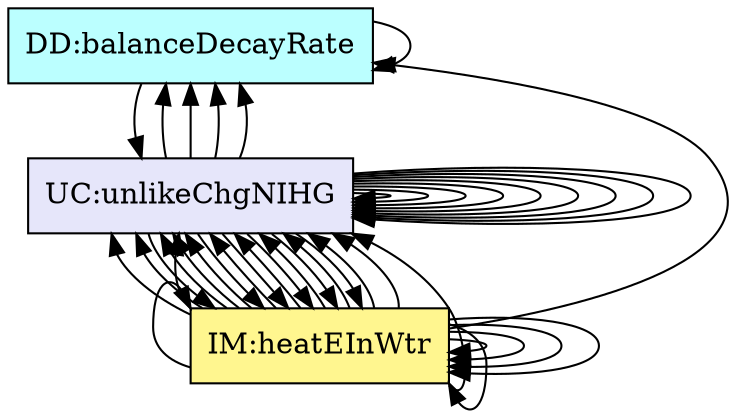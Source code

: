digraph allvsall {
	dataDefn:wVol -> instance:assumpVCN;
	dataDefn:wVol -> dataDefn:tankVol;
	theory:consThermECS -> instance:assumpTEO;
	theory:sensHeat -> instance:assumpWAL;
	theory:nwtnCoolingTM -> instance:assumpHTCC;
	theory:rocTempSimpRC -> instance:assumpCWTAT;
	theory:rocTempSimpRC -> instance:assumpDWCoW;
	theory:rocTempSimpRC -> instance:assumpSHECoW;
	theory:rocTempSimpRC -> theory:consThermECS;
	theory:rocTempSimpRC -> theory:rocTempSimpRC;
	theory:htFluxC -> instance:assumpLCCCW;
	theory:htFluxC -> instance:assumpTHCCoT;
	theory:htFluxC -> theory:nwtnCoolingTM;
	theory:eBalanceOnWtrRC -> instance:assumpWAL;
	theory:eBalanceOnWtrRC -> instance:assumpPIT;
	theory:eBalanceOnWtrRC -> instance:assumpNIHGBW;
	theory:eBalanceOnWtrRC -> dataDefn:tauW;
	theory:eBalanceOnWtrRC -> theory:rocTempSimpRC;
	theory:eBalanceOnWtrRC -> theory:htFluxC;
	theory:heatEInWtrIM -> instance:assumpWAL;
	theory:heatEInWtrIM -> instance:assumpAPT;
	theory:heatEInWtrIM -> theory:sensHeat;
	instance:findMass -> dataDefn:wMass;
	instance:findMass -> dataDefn:wVol;
	instance:findMass -> dataDefn:tankVol;
	instance:findMass -> theory:eBalanceOnWtrRC;
	instance:findMass -> instance:inputValues;
	instance:outputInputDerivVals -> dataDefn:tauW;
	instance:outputInputDerivVals -> instance:inputValues;
	instance:outputInputDerivVals -> instance:findMass;
	instance:calcValues -> theory:eBalanceOnWtrRC;
	instance:calcValues -> theory:heatEInWtrIM;
	instance:outputValues -> theory:eBalanceOnWtrRC;
	instance:outputValues -> theory:heatEInWtrIM;
	instance:likeChgTCVOD -> instance:assumpTHCCoT;
	instance:likeChgTCVOL -> instance:assumpTHCCoL;
	instance:likeChgDT -> instance:assumpCTNTD;
	instance:likeChgTLH -> instance:assumpPIT;
	instance:unlikeChgWFS -> instance:assumpWAL;
	instance:unlikeChgNIHG -> instance:assumpNIHGBW;
	instance:unlikeChgNIHG -> theory:eBalanceOnWtrRC;


	instance:assumpTEO	[shape=box, color=black, style=filled, fillcolor=mistyrose, label="A:assumpTEO"];
	instance:assumpHTCC	[shape=box, color=black, style=filled, fillcolor=mistyrose, label="A:assumpHTCC"];
	instance:assumpCWTAT	[shape=box, color=black, style=filled, fillcolor=mistyrose, label="A:assumpCWTAT"];
	instance:assumpDWCoW	[shape=box, color=black, style=filled, fillcolor=mistyrose, label="A:assumpDWCoW"];
	instance:assumpSHECoW	[shape=box, color=black, style=filled, fillcolor=mistyrose, label="A:assumpSHECoW"];
	instance:assumpLCCCW	[shape=box, color=black, style=filled, fillcolor=mistyrose, label="A:assumpLCCCW"];
	instance:assumpTHCCoT	[shape=box, color=black, style=filled, fillcolor=mistyrose, label="A:assumpTHCCoT"];
	instance:assumpTHCCoL	[shape=box, color=black, style=filled, fillcolor=mistyrose, label="A:assumpTHCCoL"];
	instance:assumpCTNTD	[shape=box, color=black, style=filled, fillcolor=mistyrose, label="A:assumpCTNTD"];
	instance:assumpWAL	[shape=box, color=black, style=filled, fillcolor=mistyrose, label="A:assumpWAL"];
	instance:assumpPIT	[shape=box, color=black, style=filled, fillcolor=mistyrose, label="A:assumpPIT"];
	instance:assumpNIHGBW	[shape=box, color=black, style=filled, fillcolor=mistyrose, label="A:assumpNIHGBW"];
	instance:assumpAPT	[shape=box, color=black, style=filled, fillcolor=mistyrose, label="A:assumpAPT"];
	instance:assumpVCN	[shape=box, color=black, style=filled, fillcolor=mistyrose, label="A:assumpVCN"];

	subgraph A {
	rank="same"
	{instance:assumpTEO, instance:assumpHTCC, instance:assumpCWTAT, instance:assumpDWCoW, instance:assumpSHECoW, instance:assumpLCCCW, instance:assumpTHCCoT, instance:assumpTHCCoL, instance:assumpCTNTD, instance:assumpWAL, instance:assumpPIT, instance:assumpNIHGBW, instance:assumpAPT, instance:assumpVCN}
	}

	dataDefn:wMass	[shape=box, color=black, style=filled, fillcolor=paleturquoise1, label="DD:waterMass"];
	dataDefn:wVol	[shape=box, color=black, style=filled, fillcolor=paleturquoise1, label="DD:waterVolume.nopcm"];
	dataDefn:tankVol	[shape=box, color=black, style=filled, fillcolor=paleturquoise1, label="DD:tankVolume"];
	dataDefn:tauW	[shape=box, color=black, style=filled, fillcolor=paleturquoise1, label="DD:balanceDecayRate"];

	subgraph DD {
	rank="same"
	{dataDefn:wMass, dataDefn:wVol, dataDefn:tankVol, dataDefn:tauW}
	}

	theory:consThermECS	[shape=box, color=black, style=filled, fillcolor=pink, label="TM:consThermE"];
	theory:sensHeat	[shape=box, color=black, style=filled, fillcolor=pink, label="TM:sensHtE"];
	theory:nwtnCoolingTM	[shape=box, color=black, style=filled, fillcolor=pink, label="TM:nwtnCooling"];

	subgraph TM {
	rank="same"
	{theory:consThermECS, theory:sensHeat, theory:nwtnCoolingTM}
	}

	theory:rocTempSimpRC	[shape=box, color=black, style=filled, fillcolor=palegreen, label="GD:rocTempSimp"];
	theory:htFluxC	[shape=box, color=black, style=filled, fillcolor=palegreen, label="GD:htFluxWaterFromCoil"];

	subgraph GD {
	rank="same"
	{theory:rocTempSimpRC, theory:htFluxC}
	}

	theory:eBalanceOnWtrRC	[shape=box, color=black, style=filled, fillcolor=khaki1, label="IM:eBalanceOnWtr"];
	theory:heatEInWtrIM	[shape=box, color=black, style=filled, fillcolor=khaki1, label="IM:heatEInWtr"];

	subgraph IM {
	rank="same"
	{theory:eBalanceOnWtrRC, theory:heatEInWtrIM}
	}

	instance:inputValues	[shape=box, color=black, style=filled, fillcolor=ivory, label="FR:inputValues"];
	instance:findMass	[shape=box, color=black, style=filled, fillcolor=ivory, label="FR:findMass"];
	instance:checkWithPhysConsts	[shape=box, color=black, style=filled, fillcolor=ivory, label="FR:checkWithPhysConsts"];
	instance:outputInputDerivVals	[shape=box, color=black, style=filled, fillcolor=ivory, label="FR:outputInputDerivVals"];
	instance:calcValues	[shape=box, color=black, style=filled, fillcolor=ivory, label="FR:calcValues"];
	instance:outputValues	[shape=box, color=black, style=filled, fillcolor=ivory, label="FR:outputValues"];
	instance:correct	[shape=box, color=black, style=filled, fillcolor=ivory, label="NFR:correct"];
	instance:verifiable	[shape=box, color=black, style=filled, fillcolor=ivory, label="NFR:verifiable"];
	instance:understandable	[shape=box, color=black, style=filled, fillcolor=ivory, label="NFR:understandable"];
	instance:reusable	[shape=box, color=black, style=filled, fillcolor=ivory, label="NFR:reusable"];
	instance:maintainable	[shape=box, color=black, style=filled, fillcolor=ivory, label="NFR:maintainable"];

	subgraph FR {
	rank="same"
	{instance:inputValues, instance:findMass, instance:checkWithPhysConsts, instance:outputInputDerivVals, instance:calcValues, instance:outputValues, instance:correct, instance:verifiable, instance:understandable, instance:reusable, instance:maintainable}
	}

	instance:waterTempGS	[shape=box, color=black, style=filled, fillcolor=darkgoldenrod1, label="GS:waterTempGS"];
	instance:waterEnergyGS	[shape=box, color=black, style=filled, fillcolor=darkgoldenrod1, label="GS:waterEnergyGS"];

	subgraph GS {
	rank="same"
	{instance:waterTempGS, instance:waterEnergyGS}
	}

	instance:likeChgTCVOD	[shape=box, color=black, style=filled, fillcolor=lavender, label="LC:likeChgTCVOD"];
	instance:likeChgTCVOL	[shape=box, color=black, style=filled, fillcolor=lavender, label="LC:likeChgTCVOL"];
	instance:likeChgDT	[shape=box, color=black, style=filled, fillcolor=lavender, label="LC:likeChgDT"];
	instance:likeChgTLH	[shape=box, color=black, style=filled, fillcolor=lavender, label="LC:likeChgTLH"];
	instance:unlikeChgWFS	[shape=box, color=black, style=filled, fillcolor=lavender, label="UC:unlikeChgWFS"];
	instance:unlikeChgNIHG	[shape=box, color=black, style=filled, fillcolor=lavender, label="UC:unlikeChgNIHG"];

	subgraph LC {
	rank="same"
	{instance:likeChgTCVOD, instance:likeChgTCVOL, instance:likeChgDT, instance:likeChgTLH, instance:unlikeChgWFS, instance:unlikeChgNIHG}
	}

}
